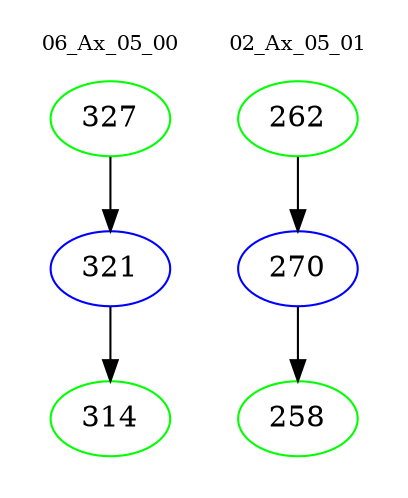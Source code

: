 digraph{
subgraph cluster_0 {
color = white
label = "06_Ax_05_00";
fontsize=10;
T0_327 [label="327", color="green"]
T0_327 -> T0_321 [color="black"]
T0_321 [label="321", color="blue"]
T0_321 -> T0_314 [color="black"]
T0_314 [label="314", color="green"]
}
subgraph cluster_1 {
color = white
label = "02_Ax_05_01";
fontsize=10;
T1_262 [label="262", color="green"]
T1_262 -> T1_270 [color="black"]
T1_270 [label="270", color="blue"]
T1_270 -> T1_258 [color="black"]
T1_258 [label="258", color="green"]
}
}
